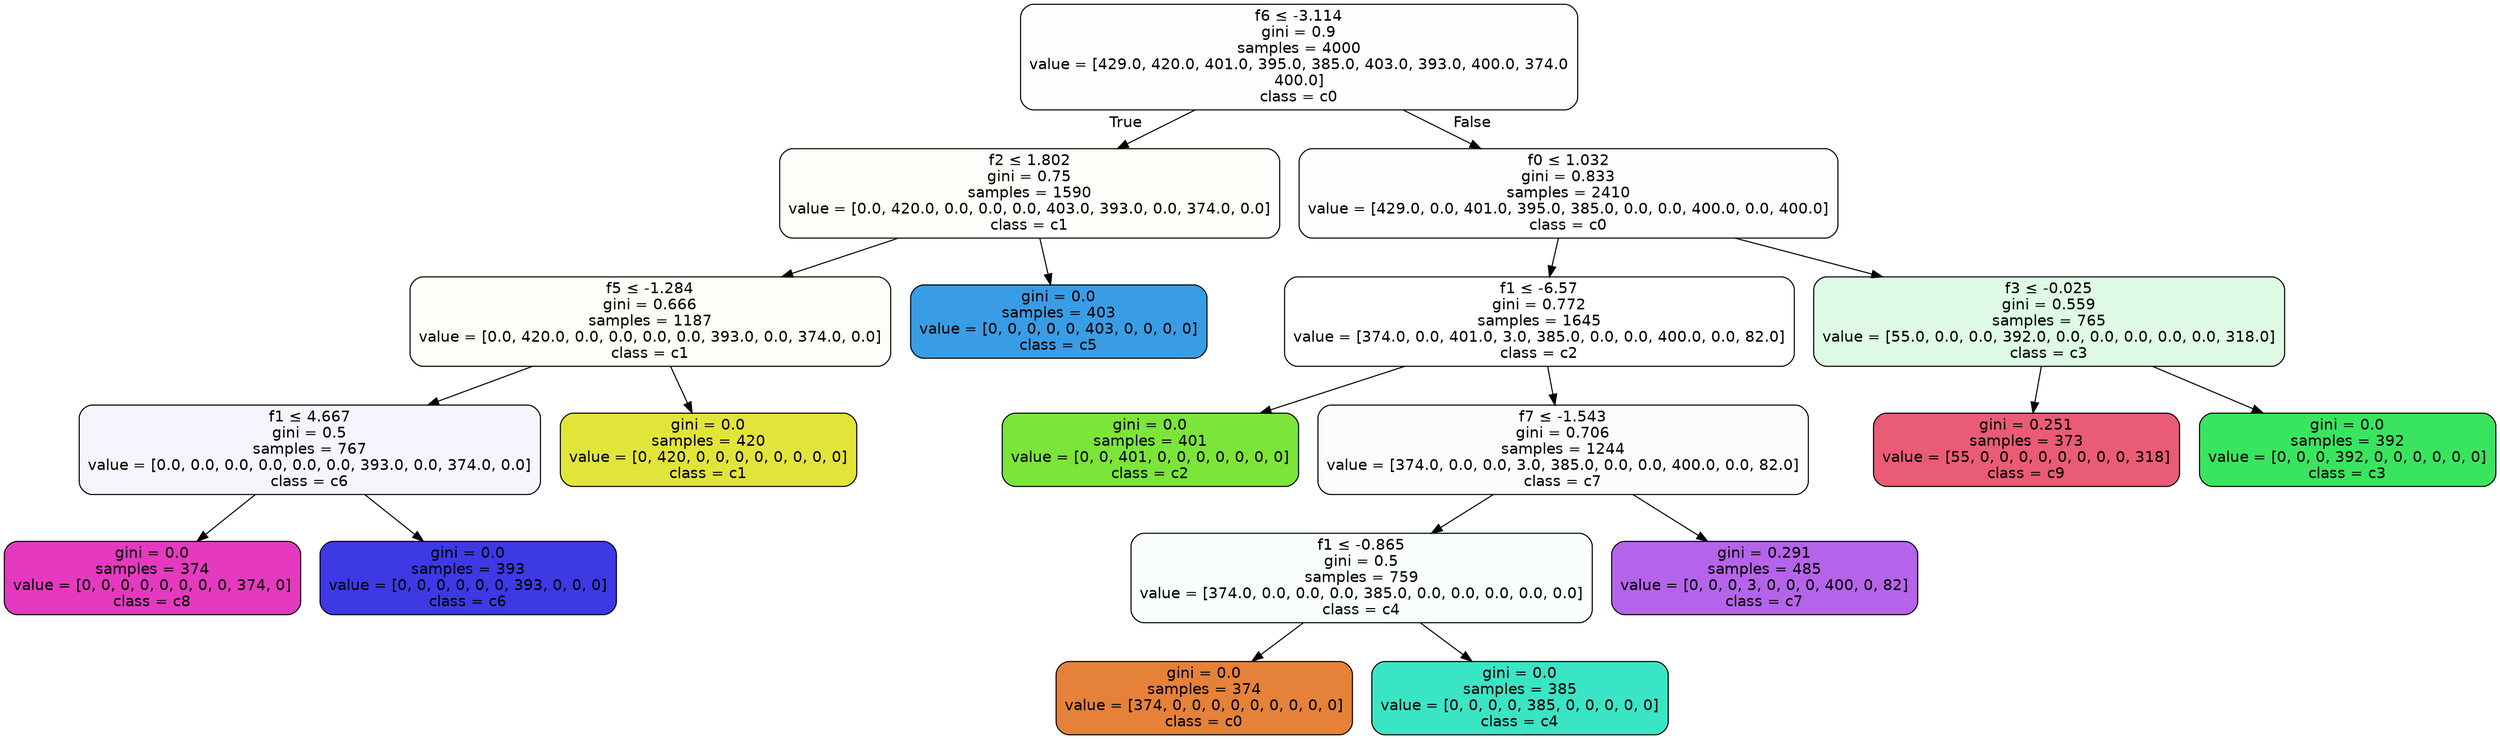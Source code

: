 digraph Tree {
node [shape=box, style="filled, rounded", color="black", fontname=helvetica] ;
edge [fontname=helvetica] ;
0 [label=<f6 &le; -3.114<br/>gini = 0.9<br/>samples = 4000<br/>value = [429.0, 420.0, 401.0, 395.0, 385.0, 403.0, 393.0, 400.0, 374.0<br/>400.0]<br/>class = c0>, fillcolor="#e5813901"] ;
1 [label=<f2 &le; 1.802<br/>gini = 0.75<br/>samples = 1590<br/>value = [0.0, 420.0, 0.0, 0.0, 0.0, 403.0, 393.0, 0.0, 374.0, 0.0]<br/>class = c1>, fillcolor="#e2e53904"] ;
0 -> 1 [labeldistance=2.5, labelangle=45, headlabel="True"] ;
2 [label=<f5 &le; -1.284<br/>gini = 0.666<br/>samples = 1187<br/>value = [0.0, 420.0, 0.0, 0.0, 0.0, 0.0, 393.0, 0.0, 374.0, 0.0]<br/>class = c1>, fillcolor="#e2e53909"] ;
1 -> 2 ;
3 [label=<f1 &le; 4.667<br/>gini = 0.5<br/>samples = 767<br/>value = [0.0, 0.0, 0.0, 0.0, 0.0, 0.0, 393.0, 0.0, 374.0, 0.0]<br/>class = c6>, fillcolor="#3c39e50c"] ;
2 -> 3 ;
4 [label=<gini = 0.0<br/>samples = 374<br/>value = [0, 0, 0, 0, 0, 0, 0, 0, 374, 0]<br/>class = c8>, fillcolor="#e539c0ff"] ;
3 -> 4 ;
5 [label=<gini = 0.0<br/>samples = 393<br/>value = [0, 0, 0, 0, 0, 0, 393, 0, 0, 0]<br/>class = c6>, fillcolor="#3c39e5ff"] ;
3 -> 5 ;
6 [label=<gini = 0.0<br/>samples = 420<br/>value = [0, 420, 0, 0, 0, 0, 0, 0, 0, 0]<br/>class = c1>, fillcolor="#e2e539ff"] ;
2 -> 6 ;
7 [label=<gini = 0.0<br/>samples = 403<br/>value = [0, 0, 0, 0, 0, 403, 0, 0, 0, 0]<br/>class = c5>, fillcolor="#399de5ff"] ;
1 -> 7 ;
8 [label=<f0 &le; 1.032<br/>gini = 0.833<br/>samples = 2410<br/>value = [429.0, 0.0, 401.0, 395.0, 385.0, 0.0, 0.0, 400.0, 0.0, 400.0]<br/>class = c0>, fillcolor="#e5813904"] ;
0 -> 8 [labeldistance=2.5, labelangle=-45, headlabel="False"] ;
9 [label=<f1 &le; -6.57<br/>gini = 0.772<br/>samples = 1645<br/>value = [374.0, 0.0, 401.0, 3.0, 385.0, 0.0, 0.0, 400.0, 0.0, 82.0]<br/>class = c2>, fillcolor="#7be53900"] ;
8 -> 9 ;
10 [label=<gini = 0.0<br/>samples = 401<br/>value = [0, 0, 401, 0, 0, 0, 0, 0, 0, 0]<br/>class = c2>, fillcolor="#7be539ff"] ;
9 -> 10 ;
11 [label=<f7 &le; -1.543<br/>gini = 0.706<br/>samples = 1244<br/>value = [374.0, 0.0, 0.0, 3.0, 385.0, 0.0, 0.0, 400.0, 0.0, 82.0]<br/>class = c7>, fillcolor="#a339e504"] ;
9 -> 11 ;
12 [label=<f1 &le; -0.865<br/>gini = 0.5<br/>samples = 759<br/>value = [374.0, 0.0, 0.0, 0.0, 385.0, 0.0, 0.0, 0.0, 0.0, 0.0]<br/>class = c4>, fillcolor="#39e5c507"] ;
11 -> 12 ;
13 [label=<gini = 0.0<br/>samples = 374<br/>value = [374, 0, 0, 0, 0, 0, 0, 0, 0, 0]<br/>class = c0>, fillcolor="#e58139ff"] ;
12 -> 13 ;
14 [label=<gini = 0.0<br/>samples = 385<br/>value = [0, 0, 0, 0, 385, 0, 0, 0, 0, 0]<br/>class = c4>, fillcolor="#39e5c5ff"] ;
12 -> 14 ;
15 [label=<gini = 0.291<br/>samples = 485<br/>value = [0, 0, 0, 3, 0, 0, 0, 400, 0, 82]<br/>class = c7>, fillcolor="#a339e5c9"] ;
11 -> 15 ;
16 [label=<f3 &le; -0.025<br/>gini = 0.559<br/>samples = 765<br/>value = [55.0, 0.0, 0.0, 392.0, 0.0, 0.0, 0.0, 0.0, 0.0, 318.0]<br/>class = c3>, fillcolor="#39e55e2a"] ;
8 -> 16 ;
17 [label=<gini = 0.251<br/>samples = 373<br/>value = [55, 0, 0, 0, 0, 0, 0, 0, 0, 318]<br/>class = c9>, fillcolor="#e53958d3"] ;
16 -> 17 ;
18 [label=<gini = 0.0<br/>samples = 392<br/>value = [0, 0, 0, 392, 0, 0, 0, 0, 0, 0]<br/>class = c3>, fillcolor="#39e55eff"] ;
16 -> 18 ;
}

